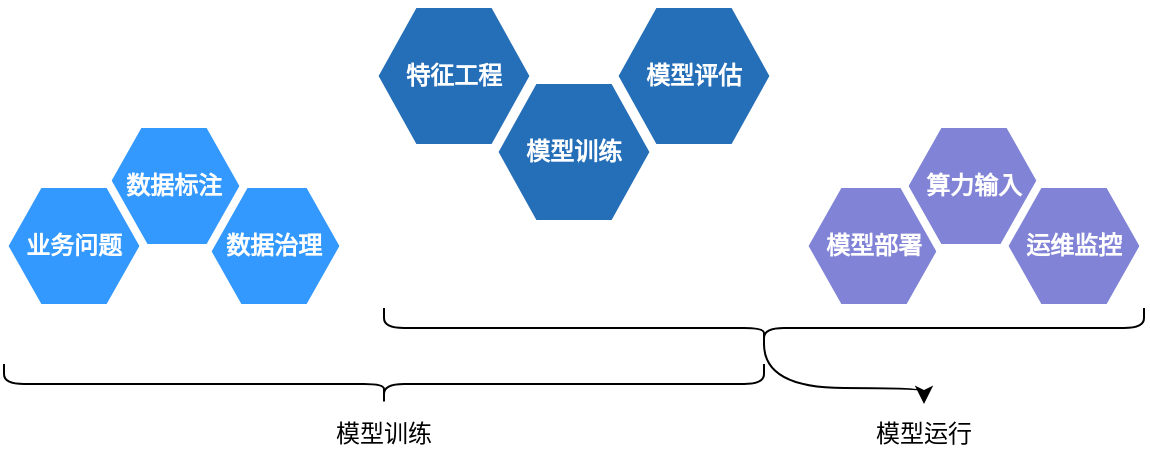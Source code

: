 <mxfile version="20.8.23" type="github" pages="3">
  <diagram name="component" id="xkhg4Br_krYlI8rWMKd5">
    <mxGraphModel dx="1531" dy="893" grid="1" gridSize="10" guides="1" tooltips="1" connect="1" arrows="1" fold="1" page="1" pageScale="1" pageWidth="827" pageHeight="1169" math="0" shadow="0">
      <root>
        <mxCell id="0" />
        <mxCell id="1" parent="0" />
        <mxCell id="0RgKCIwtyZ46NlZbrh7u-5" value="模型训练" style="shape=hexagon;strokeWidth=4;html=1;fillColor=#256EB8;strokeColor=#ffffff;shadow=0;fontSize=12;fontColor=#FFFFFF;align=center;fontStyle=1;whiteSpace=wrap;spacing=10;rounded=0;fillStyle=auto;fontFamily=Times New Roman;" vertex="1" parent="1">
          <mxGeometry x="285" y="178" width="80" height="72" as="geometry" />
        </mxCell>
        <mxCell id="0RgKCIwtyZ46NlZbrh7u-13" value="特征工程" style="shape=hexagon;strokeWidth=4;html=1;fillColor=#256EB8;strokeColor=#ffffff;shadow=0;fontSize=12;fontColor=#FFFFFF;align=center;fontStyle=1;whiteSpace=wrap;spacing=10;rounded=0;fontFamily=Times New Roman;" vertex="1" parent="1">
          <mxGeometry x="225" y="140" width="80" height="72" as="geometry" />
        </mxCell>
        <mxCell id="0RgKCIwtyZ46NlZbrh7u-14" value="模型评估" style="shape=hexagon;strokeWidth=4;html=1;fillColor=#256EB8;strokeColor=#ffffff;shadow=0;fontSize=12;fontColor=#FFFFFF;align=center;fontStyle=1;whiteSpace=wrap;spacing=10;rounded=0;fontFamily=Times New Roman;" vertex="1" parent="1">
          <mxGeometry x="345" y="140" width="80" height="72" as="geometry" />
        </mxCell>
        <mxCell id="0RgKCIwtyZ46NlZbrh7u-18" value="数据治理" style="shape=hexagon;strokeWidth=4;html=1;fillColor=#3499FF;strokeColor=#ffffff;shadow=0;fontSize=12;fontColor=#FFFFFF;align=center;fontStyle=1;whiteSpace=wrap;spacing=10;rounded=0;fontFamily=Times New Roman;" vertex="1" parent="1">
          <mxGeometry x="140" y="230" width="70" height="62" as="geometry" />
        </mxCell>
        <mxCell id="0RgKCIwtyZ46NlZbrh7u-19" value="数据标注" style="shape=hexagon;strokeWidth=4;html=1;fillColor=#3499FF;strokeColor=#ffffff;shadow=0;fontSize=12;fontColor=#FFFFFF;align=center;fontStyle=1;whiteSpace=wrap;spacing=10;rounded=0;fontFamily=Times New Roman;" vertex="1" parent="1">
          <mxGeometry x="90" y="200" width="70" height="62" as="geometry" />
        </mxCell>
        <mxCell id="0RgKCIwtyZ46NlZbrh7u-20" value="业务问题" style="shape=hexagon;strokeWidth=4;html=1;fillColor=#3499FF;strokeColor=#ffffff;shadow=0;fontSize=12;fontColor=#FFFFFF;align=center;fontStyle=1;whiteSpace=wrap;spacing=10;rounded=0;fontFamily=Times New Roman;" vertex="1" parent="1">
          <mxGeometry x="40" y="230" width="70" height="62" as="geometry" />
        </mxCell>
        <mxCell id="0RgKCIwtyZ46NlZbrh7u-15" value="模型部署" style="shape=hexagon;strokeWidth=4;html=1;fillColor=#8183D6;strokeColor=#ffffff;shadow=0;fontSize=12;fontColor=#FFFFFF;align=center;fontStyle=1;whiteSpace=wrap;spacing=10;rounded=0;fontFamily=Times New Roman;movable=1;resizable=1;rotatable=1;deletable=1;editable=1;locked=0;connectable=1;" vertex="1" parent="1">
          <mxGeometry x="440" y="230" width="70" height="62" as="geometry" />
        </mxCell>
        <mxCell id="0RgKCIwtyZ46NlZbrh7u-16" value="算力输入" style="shape=hexagon;strokeWidth=4;html=1;fillColor=#8183D6;strokeColor=#ffffff;shadow=0;fontSize=12;fontColor=#FFFFFF;align=center;fontStyle=1;whiteSpace=wrap;spacing=10;rounded=0;fontFamily=Times New Roman;movable=1;resizable=1;rotatable=1;deletable=1;editable=1;locked=0;connectable=1;" vertex="1" parent="1">
          <mxGeometry x="490" y="200" width="70" height="62" as="geometry" />
        </mxCell>
        <mxCell id="0RgKCIwtyZ46NlZbrh7u-17" value="运维监控" style="shape=hexagon;strokeWidth=4;html=1;fillColor=#8183D6;strokeColor=#ffffff;shadow=0;fontSize=12;fontColor=#FFFFFF;align=center;fontStyle=1;whiteSpace=wrap;spacing=10;rounded=0;fontFamily=Times New Roman;movable=1;resizable=1;rotatable=1;deletable=1;editable=1;locked=0;connectable=1;" vertex="1" parent="1">
          <mxGeometry x="540" y="230" width="70" height="62" as="geometry" />
        </mxCell>
        <mxCell id="0RgKCIwtyZ46NlZbrh7u-30" value="" style="shape=curlyBracket;whiteSpace=wrap;html=1;rounded=1;flipH=1;labelPosition=right;verticalLabelPosition=middle;align=left;verticalAlign=middle;fillStyle=auto;fontFamily=Times New Roman;fontSize=12;fillColor=#8183D6;direction=north;" vertex="1" parent="1">
          <mxGeometry x="40" y="320" width="380" height="20" as="geometry" />
        </mxCell>
        <mxCell id="0RgKCIwtyZ46NlZbrh7u-33" value="模型训练" style="text;html=1;strokeColor=none;fillColor=none;align=center;verticalAlign=middle;whiteSpace=wrap;rounded=0;fontSize=12;fontFamily=Times New Roman;" vertex="1" parent="1">
          <mxGeometry x="200" y="340" width="60" height="30" as="geometry" />
        </mxCell>
        <mxCell id="0RgKCIwtyZ46NlZbrh7u-38" style="edgeStyle=orthogonalEdgeStyle;curved=1;rounded=0;orthogonalLoop=1;jettySize=auto;html=1;exitX=0.1;exitY=0.5;exitDx=0;exitDy=0;exitPerimeter=0;entryX=0.5;entryY=0;entryDx=0;entryDy=0;fontFamily=Times New Roman;fontSize=12;" edge="1" parent="1" source="0RgKCIwtyZ46NlZbrh7u-34" target="0RgKCIwtyZ46NlZbrh7u-37">
          <mxGeometry relative="1" as="geometry" />
        </mxCell>
        <mxCell id="0RgKCIwtyZ46NlZbrh7u-34" value="" style="shape=curlyBracket;whiteSpace=wrap;html=1;rounded=1;flipH=1;labelPosition=right;verticalLabelPosition=middle;align=left;verticalAlign=middle;fillStyle=auto;fontFamily=Times New Roman;fontSize=12;fillColor=#8183D6;direction=north;" vertex="1" parent="1">
          <mxGeometry x="230" y="292" width="380" height="20" as="geometry" />
        </mxCell>
        <mxCell id="0RgKCIwtyZ46NlZbrh7u-37" value="模型运行" style="text;html=1;strokeColor=none;fillColor=none;align=center;verticalAlign=middle;whiteSpace=wrap;rounded=0;fontSize=12;fontFamily=Times New Roman;" vertex="1" parent="1">
          <mxGeometry x="470" y="340" width="60" height="30" as="geometry" />
        </mxCell>
      </root>
    </mxGraphModel>
  </diagram>
  <diagram id="3uCYfWcn_Sab7YQJ39KQ" name="第 2 页">
    <mxGraphModel dx="1148" dy="670" grid="1" gridSize="10" guides="1" tooltips="1" connect="1" arrows="1" fold="1" page="1" pageScale="1" pageWidth="827" pageHeight="1169" math="0" shadow="0">
      <root>
        <mxCell id="0" />
        <mxCell id="1" parent="0" />
        <mxCell id="eqnfDMWC5brdAA4Pt6EZ-1" value="普通开发者" style="sketch=0;pointerEvents=1;shadow=0;dashed=0;html=1;strokeColor=none;labelPosition=center;verticalLabelPosition=bottom;verticalAlign=top;align=center;fillColor=#0055AB;shape=mxgraph.mscae.intune.user_group;fillStyle=auto;fontFamily=Times New Roman;fontSize=12;" vertex="1" parent="1">
          <mxGeometry x="80" y="170" width="60" height="50" as="geometry" />
        </mxCell>
        <mxCell id="eqnfDMWC5brdAA4Pt6EZ-2" value="算法开发者" style="sketch=0;pointerEvents=1;shadow=0;dashed=0;html=1;strokeColor=none;labelPosition=center;verticalLabelPosition=bottom;verticalAlign=top;align=center;fillColor=#0055AB;shape=mxgraph.mscae.intune.user_management;fillStyle=auto;fontFamily=Times New Roman;fontSize=12;" vertex="1" parent="1">
          <mxGeometry x="163" y="170" width="60" height="50" as="geometry" />
        </mxCell>
        <mxCell id="eqnfDMWC5brdAA4Pt6EZ-3" value="管理员" style="sketch=0;pointerEvents=1;shadow=0;dashed=0;html=1;strokeColor=none;fillColor=#0055AB;labelPosition=center;verticalLabelPosition=bottom;verticalAlign=top;outlineConnect=0;align=center;shape=mxgraph.office.users.tenant_admin;fillStyle=auto;fontFamily=Times New Roman;fontSize=12;" vertex="1" parent="1">
          <mxGeometry x="250" y="170" width="50" height="50" as="geometry" />
        </mxCell>
      </root>
    </mxGraphModel>
  </diagram>
  <diagram id="XJAeqFqSIUNIap8zH7Np" name="第 3 页">
    <mxGraphModel dx="1148" dy="670" grid="1" gridSize="10" guides="1" tooltips="1" connect="1" arrows="1" fold="1" page="1" pageScale="1" pageWidth="827" pageHeight="1169" math="0" shadow="0">
      <root>
        <mxCell id="0" />
        <mxCell id="1" parent="0" />
        <mxCell id="VWwxnhp3WLPLlCIcdDbB-1" value="" style="rounded=1;whiteSpace=wrap;html=1;fillStyle=auto;fontFamily=Times New Roman;fontSize=12;fillColor=#dae8fc;strokeColor=#6c8ebf;" vertex="1" parent="1">
          <mxGeometry x="40" y="40" width="200" height="120" as="geometry" />
        </mxCell>
        <mxCell id="VWwxnhp3WLPLlCIcdDbB-2" value="" style="rounded=1;whiteSpace=wrap;html=1;fillStyle=auto;fontFamily=Times New Roman;fontSize=12;fillColor=#dae8fc;strokeColor=#6c8ebf;" vertex="1" parent="1">
          <mxGeometry x="280" y="40" width="200" height="120" as="geometry" />
        </mxCell>
        <mxCell id="VWwxnhp3WLPLlCIcdDbB-3" value="" style="rounded=1;whiteSpace=wrap;html=1;fillStyle=auto;fontFamily=Times New Roman;fontSize=12;fillColor=#dae8fc;strokeColor=#6c8ebf;" vertex="1" parent="1">
          <mxGeometry x="40" y="200" width="200" height="120" as="geometry" />
        </mxCell>
        <mxCell id="VWwxnhp3WLPLlCIcdDbB-4" value="" style="rounded=1;whiteSpace=wrap;html=1;fillStyle=auto;fontFamily=Times New Roman;fontSize=12;fillColor=#dae8fc;strokeColor=#6c8ebf;" vertex="1" parent="1">
          <mxGeometry x="280" y="200" width="200" height="120" as="geometry" />
        </mxCell>
        <mxCell id="VWwxnhp3WLPLlCIcdDbB-5" value="数据集" style="rounded=1;whiteSpace=wrap;html=1;fillStyle=auto;fontFamily=Times New Roman;fontSize=12;fillColor=#e1d5e7;strokeColor=#9673a6;" vertex="1" parent="1">
          <mxGeometry x="60" y="30" width="120" height="30" as="geometry" />
        </mxCell>
        <mxCell id="VWwxnhp3WLPLlCIcdDbB-6" value="模型库" style="rounded=1;whiteSpace=wrap;html=1;fillStyle=auto;fontFamily=Times New Roman;fontSize=12;fillColor=#e1d5e7;strokeColor=#9673a6;" vertex="1" parent="1">
          <mxGeometry x="300" y="30" width="120" height="30" as="geometry" />
        </mxCell>
        <mxCell id="VWwxnhp3WLPLlCIcdDbB-7" value="小样本学习训练" style="rounded=1;whiteSpace=wrap;html=1;fillStyle=auto;fontFamily=Times New Roman;fontSize=12;fillColor=#e1d5e7;strokeColor=#9673a6;" vertex="1" parent="1">
          <mxGeometry x="60" y="190" width="120" height="30" as="geometry" />
        </mxCell>
        <mxCell id="VWwxnhp3WLPLlCIcdDbB-8" value="小样本学习推理" style="rounded=1;whiteSpace=wrap;html=1;fillStyle=auto;fontFamily=Times New Roman;fontSize=12;fillColor=#e1d5e7;strokeColor=#9673a6;" vertex="1" parent="1">
          <mxGeometry x="300" y="190" width="120" height="30" as="geometry" />
        </mxCell>
        <mxCell id="VWwxnhp3WLPLlCIcdDbB-9" value="&lt;ol&gt;&lt;li&gt;数据标注&lt;/li&gt;&lt;li&gt;数据采集&lt;/li&gt;&lt;li&gt;数据增广&lt;/li&gt;&lt;li&gt;少样本数据集自动构建&lt;/li&gt;&lt;/ol&gt;" style="text;strokeColor=none;fillColor=none;html=1;whiteSpace=wrap;verticalAlign=middle;overflow=hidden;fontSize=12;fontFamily=Times New Roman;" vertex="1" parent="1">
          <mxGeometry x="40" y="60" width="200" height="90" as="geometry" />
        </mxCell>
        <mxCell id="VWwxnhp3WLPLlCIcdDbB-10" value="&lt;ol&gt;&lt;li&gt;自定义模型&lt;/li&gt;&lt;li&gt;模型图谱&lt;/li&gt;&lt;li&gt;模型压缩、蒸馏&lt;/li&gt;&lt;li&gt;模型评估&lt;/li&gt;&lt;/ol&gt;" style="text;strokeColor=none;fillColor=none;html=1;whiteSpace=wrap;verticalAlign=middle;overflow=hidden;fontSize=12;fontFamily=Times New Roman;" vertex="1" parent="1">
          <mxGeometry x="280" y="60" width="200" height="90" as="geometry" />
        </mxCell>
        <mxCell id="VWwxnhp3WLPLlCIcdDbB-11" value="&lt;ol&gt;&lt;li&gt;模型生产&lt;/li&gt;&lt;li&gt;模型评估&lt;/li&gt;&lt;li&gt;容器化训练、进度可视化&lt;/li&gt;&lt;li&gt;多种框架支持&lt;/li&gt;&lt;li&gt;资源管理、调试分析&lt;/li&gt;&lt;/ol&gt;" style="text;strokeColor=none;fillColor=none;html=1;whiteSpace=wrap;verticalAlign=middle;overflow=hidden;fontSize=12;fontFamily=Times New Roman;" vertex="1" parent="1">
          <mxGeometry x="40" y="220" width="200" height="90" as="geometry" />
        </mxCell>
        <mxCell id="VWwxnhp3WLPLlCIcdDbB-12" value="&lt;ol&gt;&lt;li&gt;模型转换&lt;/li&gt;&lt;li&gt;异构支持&lt;/li&gt;&lt;li&gt;结构化平台&lt;/li&gt;&lt;li&gt;智能部署&lt;/li&gt;&lt;/ol&gt;" style="text;strokeColor=none;fillColor=none;html=1;whiteSpace=wrap;verticalAlign=middle;overflow=hidden;fontSize=12;fontFamily=Times New Roman;" vertex="1" parent="1">
          <mxGeometry x="280" y="220" width="200" height="90" as="geometry" />
        </mxCell>
      </root>
    </mxGraphModel>
  </diagram>
</mxfile>

